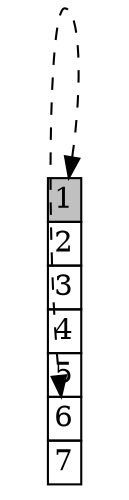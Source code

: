 digraph G {
    node [shape=plaintext]
 edge [style=dashed];
    a [label=<<TABLE BORDER="0" CELLBORDER="1" CELLSPACING="0">
                           <TR><TD PORT="1" BGCOLOR="gray">1</TD></TR>
                           <TR><TD PORT="2" >2</TD></TR>
                           <TR><TD PORT="3" >3</TD></TR>
                           <TR><TD PORT="4" >4</TD></TR>
                           <TR><TD PORT="5" >5</TD></TR>
                           <TR><TD PORT="6">6</TD></TR>
                           <TR><TD PORT="7">7</TD></TR>
              </TABLE>>];

    a:1 -> a:6 [dir=both];
}
